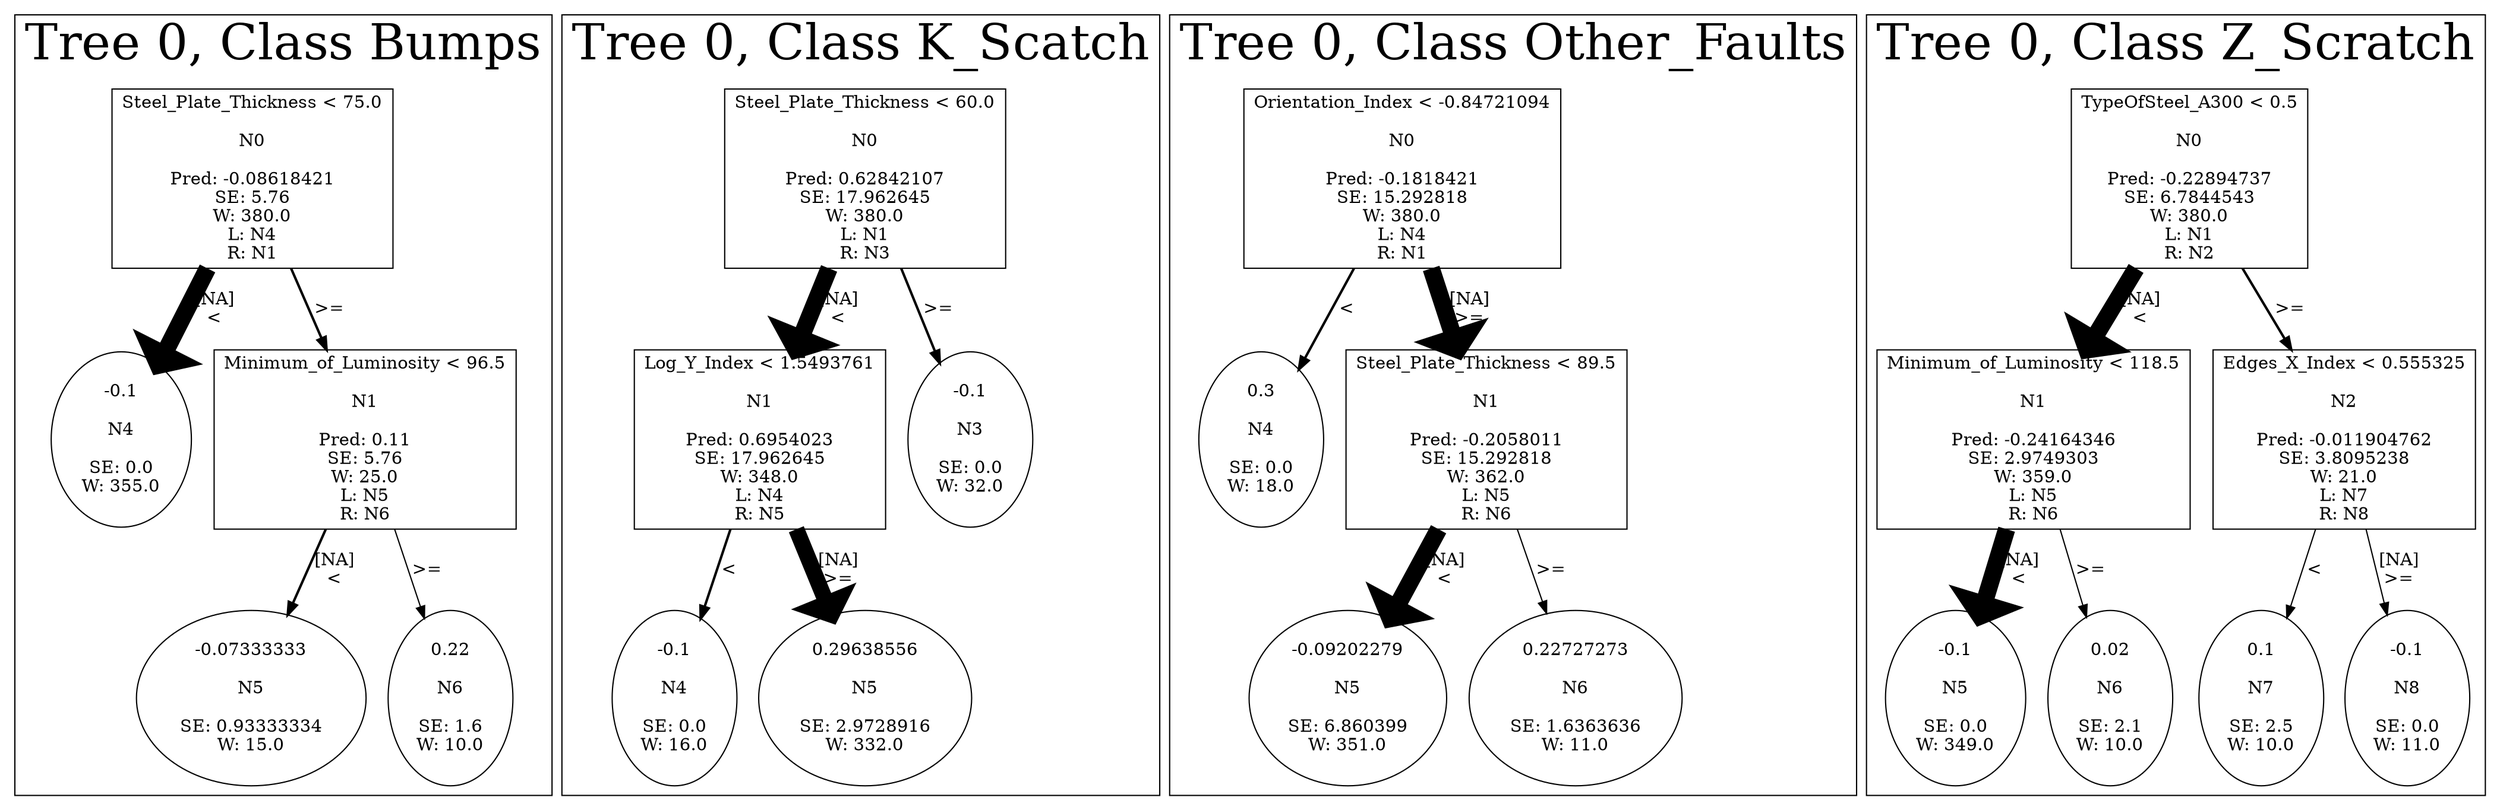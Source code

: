 /*
Generated by:
    http://https://github.com/h2oai/h2o-3/tree/master/h2o-genmodel/src/main/java/hex/genmodel/tools/PrintMojo.java
*/

/*
On a mac:

$ brew install graphviz
$ dot -Tpng file.gv -o file.png
$ open file.png
*/

digraph G {

subgraph cluster_0 {
/* Nodes */

/* Level 0 */
{
"SG_0_Node_0" [shape=box, fontsize=14, label="Steel_Plate_Thickness < 75.0\n\nN0\n\nPred: -0.08618421\nSE: 5.76\nW: 380.0\nL: N4\nR: N1"]
}

/* Level 1 */
{
"SG_0_Node_4" [fontsize=14, label="-0.1\n\nN4\n\nSE: 0.0\nW: 355.0"]
"SG_0_Node_1" [shape=box, fontsize=14, label="Minimum_of_Luminosity < 96.5\n\nN1\n\nPred: 0.11\nSE: 5.76\nW: 25.0\nL: N5\nR: N6"]
}

/* Level 2 */
{
"SG_0_Node_5" [fontsize=14, label="-0.07333333\n\nN5\n\nSE: 0.93333334\nW: 15.0"]
"SG_0_Node_6" [fontsize=14, label="0.22\n\nN6\n\nSE: 1.6\nW: 10.0"]
}

/* Edges */
"SG_0_Node_0" -> "SG_0_Node_4" [penwidth=14,fontsize=14, label="[NA]
<
"]
"SG_0_Node_0" -> "SG_0_Node_1" [penwidth=2,fontsize=14, label=">=
"]
"SG_0_Node_1" -> "SG_0_Node_5" [penwidth=2,fontsize=14, label="[NA]
<
"]
"SG_0_Node_1" -> "SG_0_Node_6" [penwidth=1,fontsize=14, label=">=
"]

fontsize=40
label="Tree 0, Class Bumps"
}

subgraph cluster_1 {
/* Nodes */

/* Level 0 */
{
"SG_1_Node_0" [shape=box, fontsize=14, label="Steel_Plate_Thickness < 60.0\n\nN0\n\nPred: 0.62842107\nSE: 17.962645\nW: 380.0\nL: N1\nR: N3"]
}

/* Level 1 */
{
"SG_1_Node_1" [shape=box, fontsize=14, label="Log_Y_Index < 1.5493761\n\nN1\n\nPred: 0.6954023\nSE: 17.962645\nW: 348.0\nL: N4\nR: N5"]
"SG_1_Node_3" [fontsize=14, label="-0.1\n\nN3\n\nSE: 0.0\nW: 32.0"]
}

/* Level 2 */
{
"SG_1_Node_4" [fontsize=14, label="-0.1\n\nN4\n\nSE: 0.0\nW: 16.0"]
"SG_1_Node_5" [fontsize=14, label="0.29638556\n\nN5\n\nSE: 2.9728916\nW: 332.0"]
}

/* Edges */
"SG_1_Node_0" -> "SG_1_Node_1" [penwidth=14,fontsize=14, label="[NA]
<
"]
"SG_1_Node_0" -> "SG_1_Node_3" [penwidth=2,fontsize=14, label=">=
"]
"SG_1_Node_1" -> "SG_1_Node_4" [penwidth=2,fontsize=14, label="<
"]
"SG_1_Node_1" -> "SG_1_Node_5" [penwidth=13,fontsize=14, label="[NA]
>=
"]

fontsize=40
label="Tree 0, Class K_Scatch"
}

subgraph cluster_2 {
/* Nodes */

/* Level 0 */
{
"SG_2_Node_0" [shape=box, fontsize=14, label="Orientation_Index < -0.84721094\n\nN0\n\nPred: -0.1818421\nSE: 15.292818\nW: 380.0\nL: N4\nR: N1"]
}

/* Level 1 */
{
"SG_2_Node_4" [fontsize=14, label="0.3\n\nN4\n\nSE: 0.0\nW: 18.0"]
"SG_2_Node_1" [shape=box, fontsize=14, label="Steel_Plate_Thickness < 89.5\n\nN1\n\nPred: -0.2058011\nSE: 15.292818\nW: 362.0\nL: N5\nR: N6"]
}

/* Level 2 */
{
"SG_2_Node_5" [fontsize=14, label="-0.09202279\n\nN5\n\nSE: 6.860399\nW: 351.0"]
"SG_2_Node_6" [fontsize=14, label="0.22727273\n\nN6\n\nSE: 1.6363636\nW: 11.0"]
}

/* Edges */
"SG_2_Node_0" -> "SG_2_Node_4" [penwidth=2,fontsize=14, label="<
"]
"SG_2_Node_0" -> "SG_2_Node_1" [penwidth=14,fontsize=14, label="[NA]
>=
"]
"SG_2_Node_1" -> "SG_2_Node_5" [penwidth=14,fontsize=14, label="[NA]
<
"]
"SG_2_Node_1" -> "SG_2_Node_6" [penwidth=1,fontsize=14, label=">=
"]

fontsize=40
label="Tree 0, Class Other_Faults"
}

subgraph cluster_3 {
/* Nodes */

/* Level 0 */
{
"SG_3_Node_0" [shape=box, fontsize=14, label="TypeOfSteel_A300 < 0.5\n\nN0\n\nPred: -0.22894737\nSE: 6.7844543\nW: 380.0\nL: N1\nR: N2"]
}

/* Level 1 */
{
"SG_3_Node_1" [shape=box, fontsize=14, label="Minimum_of_Luminosity < 118.5\n\nN1\n\nPred: -0.24164346\nSE: 2.9749303\nW: 359.0\nL: N5\nR: N6"]
"SG_3_Node_2" [shape=box, fontsize=14, label="Edges_X_Index < 0.555325\n\nN2\n\nPred: -0.011904762\nSE: 3.8095238\nW: 21.0\nL: N7\nR: N8"]
}

/* Level 2 */
{
"SG_3_Node_5" [fontsize=14, label="-0.1\n\nN5\n\nSE: 0.0\nW: 349.0"]
"SG_3_Node_6" [fontsize=14, label="0.02\n\nN6\n\nSE: 2.1\nW: 10.0"]
"SG_3_Node_7" [fontsize=14, label="0.1\n\nN7\n\nSE: 2.5\nW: 10.0"]
"SG_3_Node_8" [fontsize=14, label="-0.1\n\nN8\n\nSE: 0.0\nW: 11.0"]
}

/* Edges */
"SG_3_Node_0" -> "SG_3_Node_1" [penwidth=14,fontsize=14, label="[NA]
<
"]
"SG_3_Node_0" -> "SG_3_Node_2" [penwidth=2,fontsize=14, label=">=
"]
"SG_3_Node_2" -> "SG_3_Node_7" [penwidth=1,fontsize=14, label="<
"]
"SG_3_Node_2" -> "SG_3_Node_8" [penwidth=1,fontsize=14, label="[NA]
>=
"]
"SG_3_Node_1" -> "SG_3_Node_5" [penwidth=14,fontsize=14, label="[NA]
<
"]
"SG_3_Node_1" -> "SG_3_Node_6" [penwidth=1,fontsize=14, label=">=
"]

fontsize=40
label="Tree 0, Class Z_Scratch"
}

}

